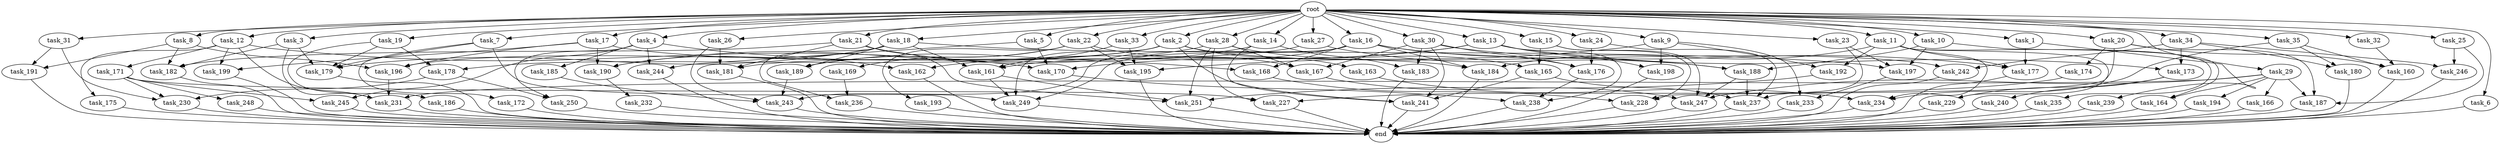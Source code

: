 digraph G {
  task_12 [size="2.048000"];
  task_160 [size="3178275799.040000"];
  task_199 [size="1546188226.560000"];
  task_180 [size="2817498546.176000"];
  task_19 [size="2.048000"];
  task_249 [size="1683627180.032000"];
  task_196 [size="2284922601.472000"];
  root [size="0.000000"];
  task_10 [size="2.048000"];
  task_168 [size="429496729.600000"];
  task_18 [size="2.048000"];
  task_1 [size="2.048000"];
  task_189 [size="2147483648.000000"];
  task_183 [size="2147483648.000000"];
  task_161 [size="1202590842.880000"];
  task_4 [size="2.048000"];
  task_33 [size="2.048000"];
  task_235 [size="429496729.600000"];
  task_234 [size="2302102470.656000"];
  task_8 [size="2.048000"];
  task_15 [size="2.048000"];
  task_5 [size="2.048000"];
  end [size="0.000000"];
  task_228 [size="3401614098.432000"];
  task_27 [size="2.048000"];
  task_246 [size="2199023255.552000"];
  task_167 [size="3092376453.120000"];
  task_14 [size="2.048000"];
  task_21 [size="2.048000"];
  task_241 [size="3384434229.248000"];
  task_16 [size="2.048000"];
  task_7 [size="2.048000"];
  task_242 [size="1717986918.400000"];
  task_227 [size="3710851743.744000"];
  task_26 [size="2.048000"];
  task_177 [size="2216203124.736000"];
  task_239 [size="68719476.736000"];
  task_193 [size="1099511627.776000"];
  task_229 [size="1821066133.504000"];
  task_30 [size="2.048000"];
  task_245 [size="2336462209.024000"];
  task_172 [size="68719476.736000"];
  task_164 [size="3435973836.800000"];
  task_174 [size="1391569403.904000"];
  task_171 [size="154618822.656000"];
  task_197 [size="3728031612.928000"];
  task_165 [size="893353197.568000"];
  task_179 [size="2834678415.360000"];
  task_182 [size="979252543.488000"];
  task_192 [size="704374636.544000"];
  task_231 [size="2456721293.312000"];
  task_17 [size="2.048000"];
  task_169 [size="1099511627.776000"];
  task_166 [size="1717986918.400000"];
  task_31 [size="2.048000"];
  task_170 [size="1271310319.616000"];
  task_194 [size="1717986918.400000"];
  task_2 [size="2.048000"];
  task_237 [size="2439541424.128000"];
  task_35 [size="2.048000"];
  task_3 [size="2.048000"];
  task_187 [size="4209067950.080000"];
  task_247 [size="2765958938.624000"];
  task_230 [size="1855425871.872000"];
  task_181 [size="704374636.544000"];
  task_162 [size="1460288880.640000"];
  task_232 [size="429496729.600000"];
  task_184 [size="1975684956.160000"];
  task_22 [size="2.048000"];
  task_191 [size="343597383.680000"];
  task_29 [size="2.048000"];
  task_198 [size="1116691496.960000"];
  task_244 [size="893353197.568000"];
  task_28 [size="2.048000"];
  task_176 [size="2027224563.712000"];
  task_163 [size="618475290.624000"];
  task_175 [size="154618822.656000"];
  task_233 [size="549755813.888000"];
  task_23 [size="2.048000"];
  task_190 [size="2284922601.472000"];
  task_25 [size="2.048000"];
  task_6 [size="2.048000"];
  task_32 [size="2.048000"];
  task_188 [size="2147483648.000000"];
  task_250 [size="687194767.360000"];
  task_20 [size="2.048000"];
  task_243 [size="1683627180.032000"];
  task_238 [size="2989297238.016000"];
  task_9 [size="2.048000"];
  task_236 [size="2010044694.528000"];
  task_248 [size="1717986918.400000"];
  task_195 [size="1803886264.320000"];
  task_185 [size="618475290.624000"];
  task_186 [size="1717986918.400000"];
  task_34 [size="2.048000"];
  task_240 [size="1391569403.904000"];
  task_173 [size="1941325217.792000"];
  task_178 [size="2336462209.024000"];
  task_13 [size="2.048000"];
  task_251 [size="2491081031.680000"];
  task_24 [size="2.048000"];
  task_11 [size="2.048000"];

  task_12 -> task_170 [size="75497472.000000"];
  task_12 -> task_175 [size="75497472.000000"];
  task_12 -> task_199 [size="75497472.000000"];
  task_12 -> task_231 [size="75497472.000000"];
  task_12 -> task_171 [size="75497472.000000"];
  task_160 -> end [size="1.000000"];
  task_199 -> end [size="1.000000"];
  task_180 -> end [size="1.000000"];
  task_19 -> task_186 [size="838860800.000000"];
  task_19 -> task_179 [size="838860800.000000"];
  task_19 -> task_178 [size="838860800.000000"];
  task_249 -> end [size="1.000000"];
  task_196 -> task_231 [size="75497472.000000"];
  root -> task_12 [size="1.000000"];
  root -> task_35 [size="1.000000"];
  root -> task_14 [size="1.000000"];
  root -> task_21 [size="1.000000"];
  root -> task_6 [size="1.000000"];
  root -> task_32 [size="1.000000"];
  root -> task_19 [size="1.000000"];
  root -> task_20 [size="1.000000"];
  root -> task_16 [size="1.000000"];
  root -> task_9 [size="1.000000"];
  root -> task_31 [size="1.000000"];
  root -> task_10 [size="1.000000"];
  root -> task_1 [size="1.000000"];
  root -> task_18 [size="1.000000"];
  root -> task_5 [size="1.000000"];
  root -> task_2 [size="1.000000"];
  root -> task_4 [size="1.000000"];
  root -> task_27 [size="1.000000"];
  root -> task_23 [size="1.000000"];
  root -> task_3 [size="1.000000"];
  root -> task_26 [size="1.000000"];
  root -> task_7 [size="1.000000"];
  root -> task_34 [size="1.000000"];
  root -> task_17 [size="1.000000"];
  root -> task_33 [size="1.000000"];
  root -> task_15 [size="1.000000"];
  root -> task_22 [size="1.000000"];
  root -> task_29 [size="1.000000"];
  root -> task_8 [size="1.000000"];
  root -> task_30 [size="1.000000"];
  root -> task_13 [size="1.000000"];
  root -> task_25 [size="1.000000"];
  root -> task_24 [size="1.000000"];
  root -> task_11 [size="1.000000"];
  root -> task_28 [size="1.000000"];
  task_10 -> task_197 [size="838860800.000000"];
  task_10 -> task_164 [size="838860800.000000"];
  task_10 -> task_188 [size="838860800.000000"];
  task_168 -> task_228 [size="679477248.000000"];
  task_18 -> task_197 [size="301989888.000000"];
  task_18 -> task_161 [size="301989888.000000"];
  task_18 -> task_179 [size="301989888.000000"];
  task_18 -> task_236 [size="301989888.000000"];
  task_18 -> task_190 [size="301989888.000000"];
  task_18 -> task_189 [size="301989888.000000"];
  task_1 -> task_177 [size="33554432.000000"];
  task_1 -> task_239 [size="33554432.000000"];
  task_189 -> task_243 [size="536870912.000000"];
  task_183 -> end [size="1.000000"];
  task_161 -> task_249 [size="411041792.000000"];
  task_161 -> task_251 [size="411041792.000000"];
  task_4 -> task_245 [size="301989888.000000"];
  task_4 -> task_250 [size="301989888.000000"];
  task_4 -> task_244 [size="301989888.000000"];
  task_4 -> task_185 [size="301989888.000000"];
  task_4 -> task_162 [size="301989888.000000"];
  task_33 -> task_161 [size="209715200.000000"];
  task_33 -> task_195 [size="209715200.000000"];
  task_235 -> end [size="1.000000"];
  task_234 -> end [size="1.000000"];
  task_8 -> task_182 [size="134217728.000000"];
  task_8 -> task_196 [size="134217728.000000"];
  task_8 -> task_191 [size="134217728.000000"];
  task_15 -> task_247 [size="301989888.000000"];
  task_15 -> task_165 [size="301989888.000000"];
  task_15 -> task_228 [size="301989888.000000"];
  task_5 -> task_170 [size="134217728.000000"];
  task_5 -> task_244 [size="134217728.000000"];
  task_228 -> end [size="1.000000"];
  task_27 -> task_181 [size="134217728.000000"];
  task_27 -> task_188 [size="134217728.000000"];
  task_246 -> end [size="1.000000"];
  task_167 -> task_247 [size="75497472.000000"];
  task_14 -> task_183 [size="209715200.000000"];
  task_14 -> task_241 [size="209715200.000000"];
  task_14 -> task_189 [size="209715200.000000"];
  task_21 -> task_182 [size="134217728.000000"];
  task_21 -> task_168 [size="134217728.000000"];
  task_21 -> task_251 [size="134217728.000000"];
  task_21 -> task_181 [size="134217728.000000"];
  task_241 -> end [size="1.000000"];
  task_16 -> task_249 [size="75497472.000000"];
  task_16 -> task_184 [size="75497472.000000"];
  task_16 -> task_161 [size="75497472.000000"];
  task_16 -> task_176 [size="75497472.000000"];
  task_16 -> task_243 [size="75497472.000000"];
  task_16 -> task_168 [size="75497472.000000"];
  task_16 -> task_188 [size="75497472.000000"];
  task_7 -> task_172 [size="33554432.000000"];
  task_7 -> task_179 [size="33554432.000000"];
  task_7 -> task_249 [size="33554432.000000"];
  task_242 -> end [size="1.000000"];
  task_227 -> end [size="1.000000"];
  task_26 -> task_243 [size="75497472.000000"];
  task_26 -> task_181 [size="75497472.000000"];
  task_177 -> end [size="1.000000"];
  task_239 -> end [size="1.000000"];
  task_193 -> end [size="1.000000"];
  task_229 -> end [size="1.000000"];
  task_30 -> task_183 [size="838860800.000000"];
  task_30 -> task_177 [size="838860800.000000"];
  task_30 -> task_241 [size="838860800.000000"];
  task_30 -> task_167 [size="838860800.000000"];
  task_30 -> task_176 [size="838860800.000000"];
  task_245 -> end [size="1.000000"];
  task_172 -> end [size="1.000000"];
  task_164 -> end [size="1.000000"];
  task_174 -> task_227 [size="838860800.000000"];
  task_171 -> task_227 [size="838860800.000000"];
  task_171 -> task_245 [size="838860800.000000"];
  task_171 -> task_248 [size="838860800.000000"];
  task_171 -> task_230 [size="838860800.000000"];
  task_197 -> task_233 [size="134217728.000000"];
  task_165 -> task_241 [size="301989888.000000"];
  task_165 -> task_237 [size="301989888.000000"];
  task_179 -> end [size="1.000000"];
  task_182 -> end [size="1.000000"];
  task_192 -> task_251 [size="536870912.000000"];
  task_231 -> end [size="1.000000"];
  task_17 -> task_190 [size="679477248.000000"];
  task_17 -> task_184 [size="679477248.000000"];
  task_17 -> task_196 [size="679477248.000000"];
  task_17 -> task_199 [size="679477248.000000"];
  task_169 -> task_236 [size="679477248.000000"];
  task_166 -> end [size="1.000000"];
  task_31 -> task_230 [size="33554432.000000"];
  task_31 -> task_191 [size="33554432.000000"];
  task_170 -> task_238 [size="209715200.000000"];
  task_194 -> end [size="1.000000"];
  task_2 -> task_163 [size="301989888.000000"];
  task_2 -> task_249 [size="301989888.000000"];
  task_2 -> task_196 [size="301989888.000000"];
  task_2 -> task_178 [size="301989888.000000"];
  task_2 -> task_241 [size="301989888.000000"];
  task_2 -> task_242 [size="301989888.000000"];
  task_237 -> end [size="1.000000"];
  task_35 -> task_180 [size="838860800.000000"];
  task_35 -> task_234 [size="838860800.000000"];
  task_35 -> task_160 [size="838860800.000000"];
  task_3 -> task_182 [size="209715200.000000"];
  task_3 -> task_179 [size="209715200.000000"];
  task_3 -> task_231 [size="209715200.000000"];
  task_187 -> end [size="1.000000"];
  task_247 -> end [size="1.000000"];
  task_230 -> end [size="1.000000"];
  task_181 -> end [size="1.000000"];
  task_162 -> end [size="1.000000"];
  task_232 -> end [size="1.000000"];
  task_184 -> end [size="1.000000"];
  task_22 -> task_167 [size="536870912.000000"];
  task_22 -> task_169 [size="536870912.000000"];
  task_22 -> task_195 [size="536870912.000000"];
  task_22 -> task_189 [size="536870912.000000"];
  task_22 -> task_193 [size="536870912.000000"];
  task_191 -> end [size="1.000000"];
  task_29 -> task_166 [size="838860800.000000"];
  task_29 -> task_164 [size="838860800.000000"];
  task_29 -> task_187 [size="838860800.000000"];
  task_29 -> task_247 [size="838860800.000000"];
  task_29 -> task_194 [size="838860800.000000"];
  task_29 -> task_231 [size="838860800.000000"];
  task_198 -> end [size="1.000000"];
  task_244 -> end [size="1.000000"];
  task_28 -> task_227 [size="134217728.000000"];
  task_28 -> task_190 [size="134217728.000000"];
  task_28 -> task_165 [size="134217728.000000"];
  task_28 -> task_167 [size="134217728.000000"];
  task_28 -> task_251 [size="134217728.000000"];
  task_176 -> task_238 [size="838860800.000000"];
  task_163 -> task_234 [size="75497472.000000"];
  task_175 -> end [size="1.000000"];
  task_233 -> end [size="1.000000"];
  task_23 -> task_197 [size="679477248.000000"];
  task_23 -> task_237 [size="679477248.000000"];
  task_190 -> task_232 [size="209715200.000000"];
  task_25 -> task_187 [size="536870912.000000"];
  task_25 -> task_246 [size="536870912.000000"];
  task_6 -> end [size="1.000000"];
  task_32 -> task_160 [size="33554432.000000"];
  task_188 -> task_247 [size="134217728.000000"];
  task_188 -> task_237 [size="134217728.000000"];
  task_250 -> end [size="1.000000"];
  task_20 -> task_187 [size="679477248.000000"];
  task_20 -> task_160 [size="679477248.000000"];
  task_20 -> task_228 [size="679477248.000000"];
  task_20 -> task_174 [size="679477248.000000"];
  task_243 -> end [size="1.000000"];
  task_238 -> end [size="1.000000"];
  task_9 -> task_195 [size="134217728.000000"];
  task_9 -> task_192 [size="134217728.000000"];
  task_9 -> task_198 [size="134217728.000000"];
  task_9 -> task_233 [size="134217728.000000"];
  task_236 -> end [size="1.000000"];
  task_248 -> end [size="1.000000"];
  task_195 -> end [size="1.000000"];
  task_185 -> task_243 [size="134217728.000000"];
  task_186 -> end [size="1.000000"];
  task_34 -> task_180 [size="536870912.000000"];
  task_34 -> task_246 [size="536870912.000000"];
  task_34 -> task_173 [size="536870912.000000"];
  task_34 -> task_242 [size="536870912.000000"];
  task_240 -> end [size="1.000000"];
  task_173 -> task_240 [size="679477248.000000"];
  task_173 -> task_229 [size="679477248.000000"];
  task_178 -> task_250 [size="33554432.000000"];
  task_178 -> task_230 [size="33554432.000000"];
  task_13 -> task_170 [size="411041792.000000"];
  task_13 -> task_173 [size="411041792.000000"];
  task_13 -> task_198 [size="411041792.000000"];
  task_13 -> task_238 [size="411041792.000000"];
  task_13 -> task_162 [size="411041792.000000"];
  task_251 -> end [size="1.000000"];
  task_24 -> task_176 [size="75497472.000000"];
  task_24 -> task_237 [size="75497472.000000"];
  task_11 -> task_235 [size="209715200.000000"];
  task_11 -> task_234 [size="209715200.000000"];
  task_11 -> task_229 [size="209715200.000000"];
  task_11 -> task_177 [size="209715200.000000"];
  task_11 -> task_192 [size="209715200.000000"];
  task_11 -> task_184 [size="209715200.000000"];
}
